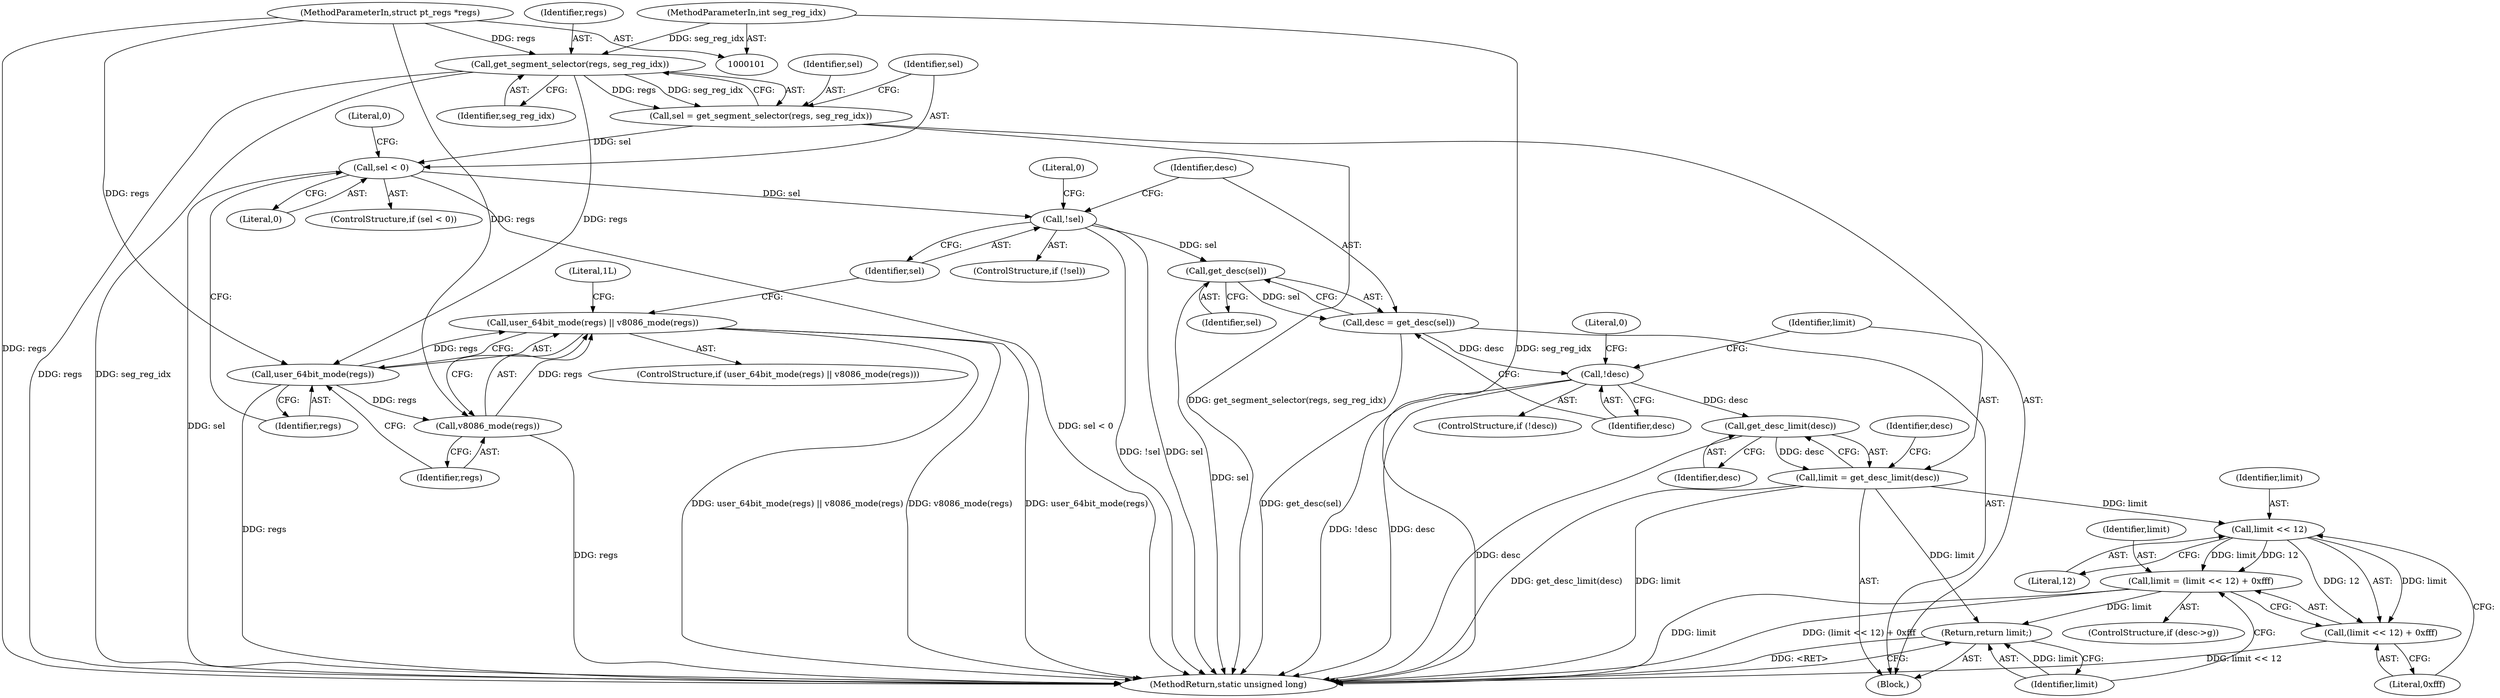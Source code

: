 digraph "1_linux_de9f869616dd95e95c00bdd6b0fcd3421e8a4323_0@pointer" {
"1000110" [label="(Call,get_segment_selector(regs, seg_reg_idx))"];
"1000102" [label="(MethodParameterIn,struct pt_regs *regs)"];
"1000103" [label="(MethodParameterIn,int seg_reg_idx)"];
"1000108" [label="(Call,sel = get_segment_selector(regs, seg_reg_idx))"];
"1000114" [label="(Call,sel < 0)"];
"1000129" [label="(Call,!sel)"];
"1000135" [label="(Call,get_desc(sel))"];
"1000133" [label="(Call,desc = get_desc(sel))"];
"1000138" [label="(Call,!desc)"];
"1000144" [label="(Call,get_desc_limit(desc))"];
"1000142" [label="(Call,limit = get_desc_limit(desc))"];
"1000153" [label="(Call,limit << 12)"];
"1000150" [label="(Call,limit = (limit << 12) + 0xfff)"];
"1000157" [label="(Return,return limit;)"];
"1000152" [label="(Call,(limit << 12) + 0xfff)"];
"1000121" [label="(Call,user_64bit_mode(regs))"];
"1000120" [label="(Call,user_64bit_mode(regs) || v8086_mode(regs))"];
"1000123" [label="(Call,v8086_mode(regs))"];
"1000116" [label="(Literal,0)"];
"1000133" [label="(Call,desc = get_desc(sel))"];
"1000143" [label="(Identifier,limit)"];
"1000124" [label="(Identifier,regs)"];
"1000156" [label="(Literal,0xfff)"];
"1000114" [label="(Call,sel < 0)"];
"1000128" [label="(ControlStructure,if (!sel))"];
"1000137" [label="(ControlStructure,if (!desc))"];
"1000150" [label="(Call,limit = (limit << 12) + 0xfff)"];
"1000141" [label="(Literal,0)"];
"1000134" [label="(Identifier,desc)"];
"1000118" [label="(Literal,0)"];
"1000123" [label="(Call,v8086_mode(regs))"];
"1000152" [label="(Call,(limit << 12) + 0xfff)"];
"1000155" [label="(Literal,12)"];
"1000115" [label="(Identifier,sel)"];
"1000119" [label="(ControlStructure,if (user_64bit_mode(regs) || v8086_mode(regs)))"];
"1000159" [label="(MethodReturn,static unsigned long)"];
"1000142" [label="(Call,limit = get_desc_limit(desc))"];
"1000120" [label="(Call,user_64bit_mode(regs) || v8086_mode(regs))"];
"1000110" [label="(Call,get_segment_selector(regs, seg_reg_idx))"];
"1000129" [label="(Call,!sel)"];
"1000145" [label="(Identifier,desc)"];
"1000138" [label="(Call,!desc)"];
"1000157" [label="(Return,return limit;)"];
"1000108" [label="(Call,sel = get_segment_selector(regs, seg_reg_idx))"];
"1000127" [label="(Literal,1L)"];
"1000130" [label="(Identifier,sel)"];
"1000144" [label="(Call,get_desc_limit(desc))"];
"1000135" [label="(Call,get_desc(sel))"];
"1000103" [label="(MethodParameterIn,int seg_reg_idx)"];
"1000146" [label="(ControlStructure,if (desc->g))"];
"1000121" [label="(Call,user_64bit_mode(regs))"];
"1000112" [label="(Identifier,seg_reg_idx)"];
"1000111" [label="(Identifier,regs)"];
"1000139" [label="(Identifier,desc)"];
"1000158" [label="(Identifier,limit)"];
"1000148" [label="(Identifier,desc)"];
"1000102" [label="(MethodParameterIn,struct pt_regs *regs)"];
"1000113" [label="(ControlStructure,if (sel < 0))"];
"1000153" [label="(Call,limit << 12)"];
"1000109" [label="(Identifier,sel)"];
"1000132" [label="(Literal,0)"];
"1000154" [label="(Identifier,limit)"];
"1000122" [label="(Identifier,regs)"];
"1000104" [label="(Block,)"];
"1000151" [label="(Identifier,limit)"];
"1000136" [label="(Identifier,sel)"];
"1000110" -> "1000108"  [label="AST: "];
"1000110" -> "1000112"  [label="CFG: "];
"1000111" -> "1000110"  [label="AST: "];
"1000112" -> "1000110"  [label="AST: "];
"1000108" -> "1000110"  [label="CFG: "];
"1000110" -> "1000159"  [label="DDG: regs"];
"1000110" -> "1000159"  [label="DDG: seg_reg_idx"];
"1000110" -> "1000108"  [label="DDG: regs"];
"1000110" -> "1000108"  [label="DDG: seg_reg_idx"];
"1000102" -> "1000110"  [label="DDG: regs"];
"1000103" -> "1000110"  [label="DDG: seg_reg_idx"];
"1000110" -> "1000121"  [label="DDG: regs"];
"1000102" -> "1000101"  [label="AST: "];
"1000102" -> "1000159"  [label="DDG: regs"];
"1000102" -> "1000121"  [label="DDG: regs"];
"1000102" -> "1000123"  [label="DDG: regs"];
"1000103" -> "1000101"  [label="AST: "];
"1000103" -> "1000159"  [label="DDG: seg_reg_idx"];
"1000108" -> "1000104"  [label="AST: "];
"1000109" -> "1000108"  [label="AST: "];
"1000115" -> "1000108"  [label="CFG: "];
"1000108" -> "1000159"  [label="DDG: get_segment_selector(regs, seg_reg_idx)"];
"1000108" -> "1000114"  [label="DDG: sel"];
"1000114" -> "1000113"  [label="AST: "];
"1000114" -> "1000116"  [label="CFG: "];
"1000115" -> "1000114"  [label="AST: "];
"1000116" -> "1000114"  [label="AST: "];
"1000118" -> "1000114"  [label="CFG: "];
"1000122" -> "1000114"  [label="CFG: "];
"1000114" -> "1000159"  [label="DDG: sel < 0"];
"1000114" -> "1000159"  [label="DDG: sel"];
"1000114" -> "1000129"  [label="DDG: sel"];
"1000129" -> "1000128"  [label="AST: "];
"1000129" -> "1000130"  [label="CFG: "];
"1000130" -> "1000129"  [label="AST: "];
"1000132" -> "1000129"  [label="CFG: "];
"1000134" -> "1000129"  [label="CFG: "];
"1000129" -> "1000159"  [label="DDG: sel"];
"1000129" -> "1000159"  [label="DDG: !sel"];
"1000129" -> "1000135"  [label="DDG: sel"];
"1000135" -> "1000133"  [label="AST: "];
"1000135" -> "1000136"  [label="CFG: "];
"1000136" -> "1000135"  [label="AST: "];
"1000133" -> "1000135"  [label="CFG: "];
"1000135" -> "1000159"  [label="DDG: sel"];
"1000135" -> "1000133"  [label="DDG: sel"];
"1000133" -> "1000104"  [label="AST: "];
"1000134" -> "1000133"  [label="AST: "];
"1000139" -> "1000133"  [label="CFG: "];
"1000133" -> "1000159"  [label="DDG: get_desc(sel)"];
"1000133" -> "1000138"  [label="DDG: desc"];
"1000138" -> "1000137"  [label="AST: "];
"1000138" -> "1000139"  [label="CFG: "];
"1000139" -> "1000138"  [label="AST: "];
"1000141" -> "1000138"  [label="CFG: "];
"1000143" -> "1000138"  [label="CFG: "];
"1000138" -> "1000159"  [label="DDG: !desc"];
"1000138" -> "1000159"  [label="DDG: desc"];
"1000138" -> "1000144"  [label="DDG: desc"];
"1000144" -> "1000142"  [label="AST: "];
"1000144" -> "1000145"  [label="CFG: "];
"1000145" -> "1000144"  [label="AST: "];
"1000142" -> "1000144"  [label="CFG: "];
"1000144" -> "1000159"  [label="DDG: desc"];
"1000144" -> "1000142"  [label="DDG: desc"];
"1000142" -> "1000104"  [label="AST: "];
"1000143" -> "1000142"  [label="AST: "];
"1000148" -> "1000142"  [label="CFG: "];
"1000142" -> "1000159"  [label="DDG: get_desc_limit(desc)"];
"1000142" -> "1000159"  [label="DDG: limit"];
"1000142" -> "1000153"  [label="DDG: limit"];
"1000142" -> "1000157"  [label="DDG: limit"];
"1000153" -> "1000152"  [label="AST: "];
"1000153" -> "1000155"  [label="CFG: "];
"1000154" -> "1000153"  [label="AST: "];
"1000155" -> "1000153"  [label="AST: "];
"1000156" -> "1000153"  [label="CFG: "];
"1000153" -> "1000150"  [label="DDG: limit"];
"1000153" -> "1000150"  [label="DDG: 12"];
"1000153" -> "1000152"  [label="DDG: limit"];
"1000153" -> "1000152"  [label="DDG: 12"];
"1000150" -> "1000146"  [label="AST: "];
"1000150" -> "1000152"  [label="CFG: "];
"1000151" -> "1000150"  [label="AST: "];
"1000152" -> "1000150"  [label="AST: "];
"1000158" -> "1000150"  [label="CFG: "];
"1000150" -> "1000159"  [label="DDG: limit"];
"1000150" -> "1000159"  [label="DDG: (limit << 12) + 0xfff"];
"1000150" -> "1000157"  [label="DDG: limit"];
"1000157" -> "1000104"  [label="AST: "];
"1000157" -> "1000158"  [label="CFG: "];
"1000158" -> "1000157"  [label="AST: "];
"1000159" -> "1000157"  [label="CFG: "];
"1000157" -> "1000159"  [label="DDG: <RET>"];
"1000158" -> "1000157"  [label="DDG: limit"];
"1000152" -> "1000156"  [label="CFG: "];
"1000156" -> "1000152"  [label="AST: "];
"1000152" -> "1000159"  [label="DDG: limit << 12"];
"1000121" -> "1000120"  [label="AST: "];
"1000121" -> "1000122"  [label="CFG: "];
"1000122" -> "1000121"  [label="AST: "];
"1000124" -> "1000121"  [label="CFG: "];
"1000120" -> "1000121"  [label="CFG: "];
"1000121" -> "1000159"  [label="DDG: regs"];
"1000121" -> "1000120"  [label="DDG: regs"];
"1000121" -> "1000123"  [label="DDG: regs"];
"1000120" -> "1000119"  [label="AST: "];
"1000120" -> "1000123"  [label="CFG: "];
"1000123" -> "1000120"  [label="AST: "];
"1000127" -> "1000120"  [label="CFG: "];
"1000130" -> "1000120"  [label="CFG: "];
"1000120" -> "1000159"  [label="DDG: v8086_mode(regs)"];
"1000120" -> "1000159"  [label="DDG: user_64bit_mode(regs)"];
"1000120" -> "1000159"  [label="DDG: user_64bit_mode(regs) || v8086_mode(regs)"];
"1000123" -> "1000120"  [label="DDG: regs"];
"1000123" -> "1000124"  [label="CFG: "];
"1000124" -> "1000123"  [label="AST: "];
"1000123" -> "1000159"  [label="DDG: regs"];
}
